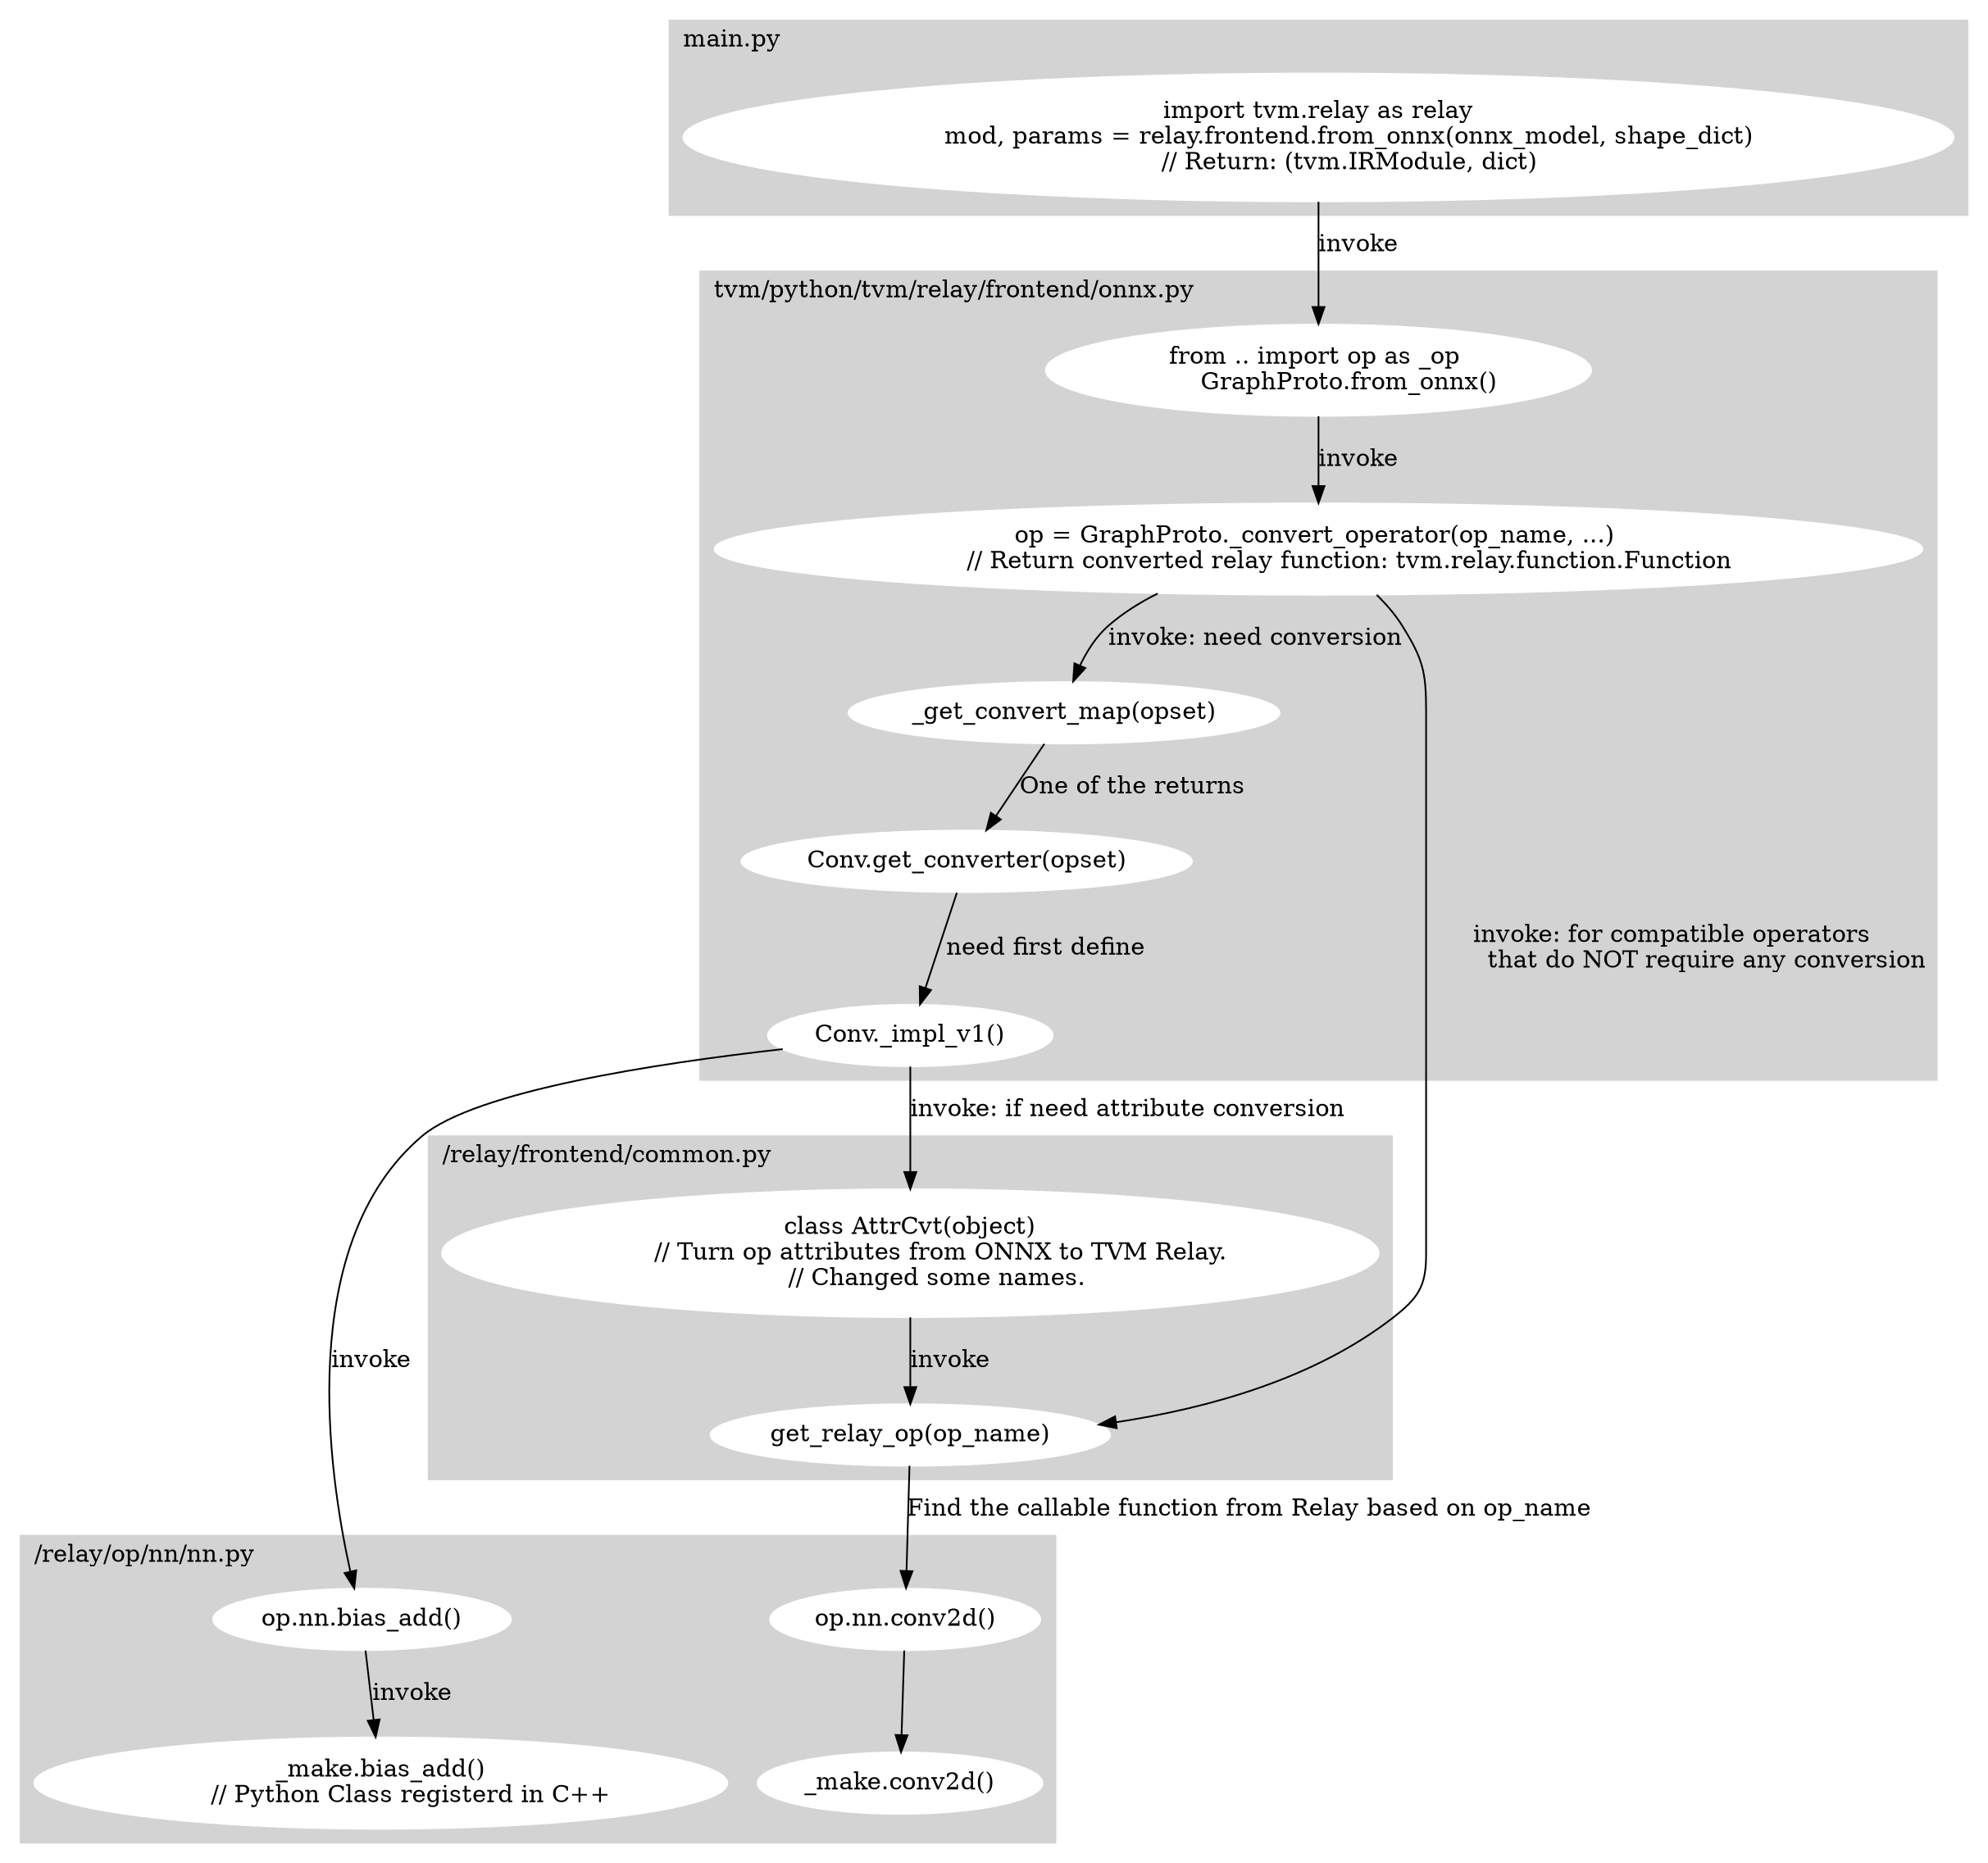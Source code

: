 digraph graphname {
    
    subgraph cluster_0 {
		style=filled;color=lightgrey;labeljust="l"
        node [style=filled,color=white];
        main [label="import tvm.relay as relay
        mod, params = relay.frontend.from_onnx(onnx_model, shape_dict)
        // Return: (tvm.IRModule, dict)"]

		label = "main.py";
	}

    subgraph cluster_1 {
		style=filled;color=lightgrey;labeljust="l"
        node [style=filled,color=white];

        main->onnx0 [label="invoke"]
        onnx0 [label="from .. import op as _op 
        GraphProto.from_onnx()"]
        onnx1 [label="op = GraphProto._convert_operator(op_name, ...) 
        // Return converted relay function: tvm.relay.function.Function"]
        onnx0->onnx1 [label="invoke"]; 
        onnx2 [label="_get_convert_map(opset)"]
        onnx4 [label="Conv.get_converter(opset)"]
        onnx4_1 [label="Conv._impl_v1()"]
        onnx1->onnx2 [label="invoke: need conversion"]; 
        onnx2->onnx4 [label="One of the returns"]; 
        onnx4->onnx4_1[label="need first define"]

        label = "tvm/python/tvm/relay/frontend/onnx.py";
        }

    subgraph cluster_2 {
		style=filled;color=lightgrey;labeljust="l"
        node [style=filled,color=white];
		onnx5 [label="class AttrCvt(object)
        // Turn op attributes from ONNX to TVM Relay.
        // Changed some names. "]
        onnx3 [label="get_relay_op(op_name)"]
        onnx4_1->onnx5 [label="invoke: if need attribute conversion"]
        onnx5->onnx3 [label="invoke"]
        onnx1->onnx3 [label="invoke: for compatible operators 
        that do NOT require any conversion"]; 
		label = "/relay/frontend/common.py";
	}
    
    subgraph cluster_3 {
		style=filled;color=lightgrey;labeljust="l"
        node [style=filled,color=white];
        // onnx3->onnx7 [label="Find the callable function from Relay based on op_name"]
        onnx7 [label="op.nn.bias_add()"]
        onnx8 [label="_make.bias_add()
        // Python Class registerd in C++"]
        onnx7->onnx8 [label="invoke"]
        onnx4_1 -> onnx7 [label="invoke"]

        onnx9 [label="op.nn.conv2d()"]
        onnx3->onnx9 [label="Find the callable function from Relay based on op_name"]

        onnx10 [label="_make.conv2d()"]
        onnx9->onnx10

		label = "/relay/op/nn/nn.py";
	}

    // subgraph cluster_4 {
	// 	style=filled;color=lightgrey;labeljust="l"
    //     node [style=filled,color=white];

	// 	label = "/relay/op/nn/nn.py";
	// }
}